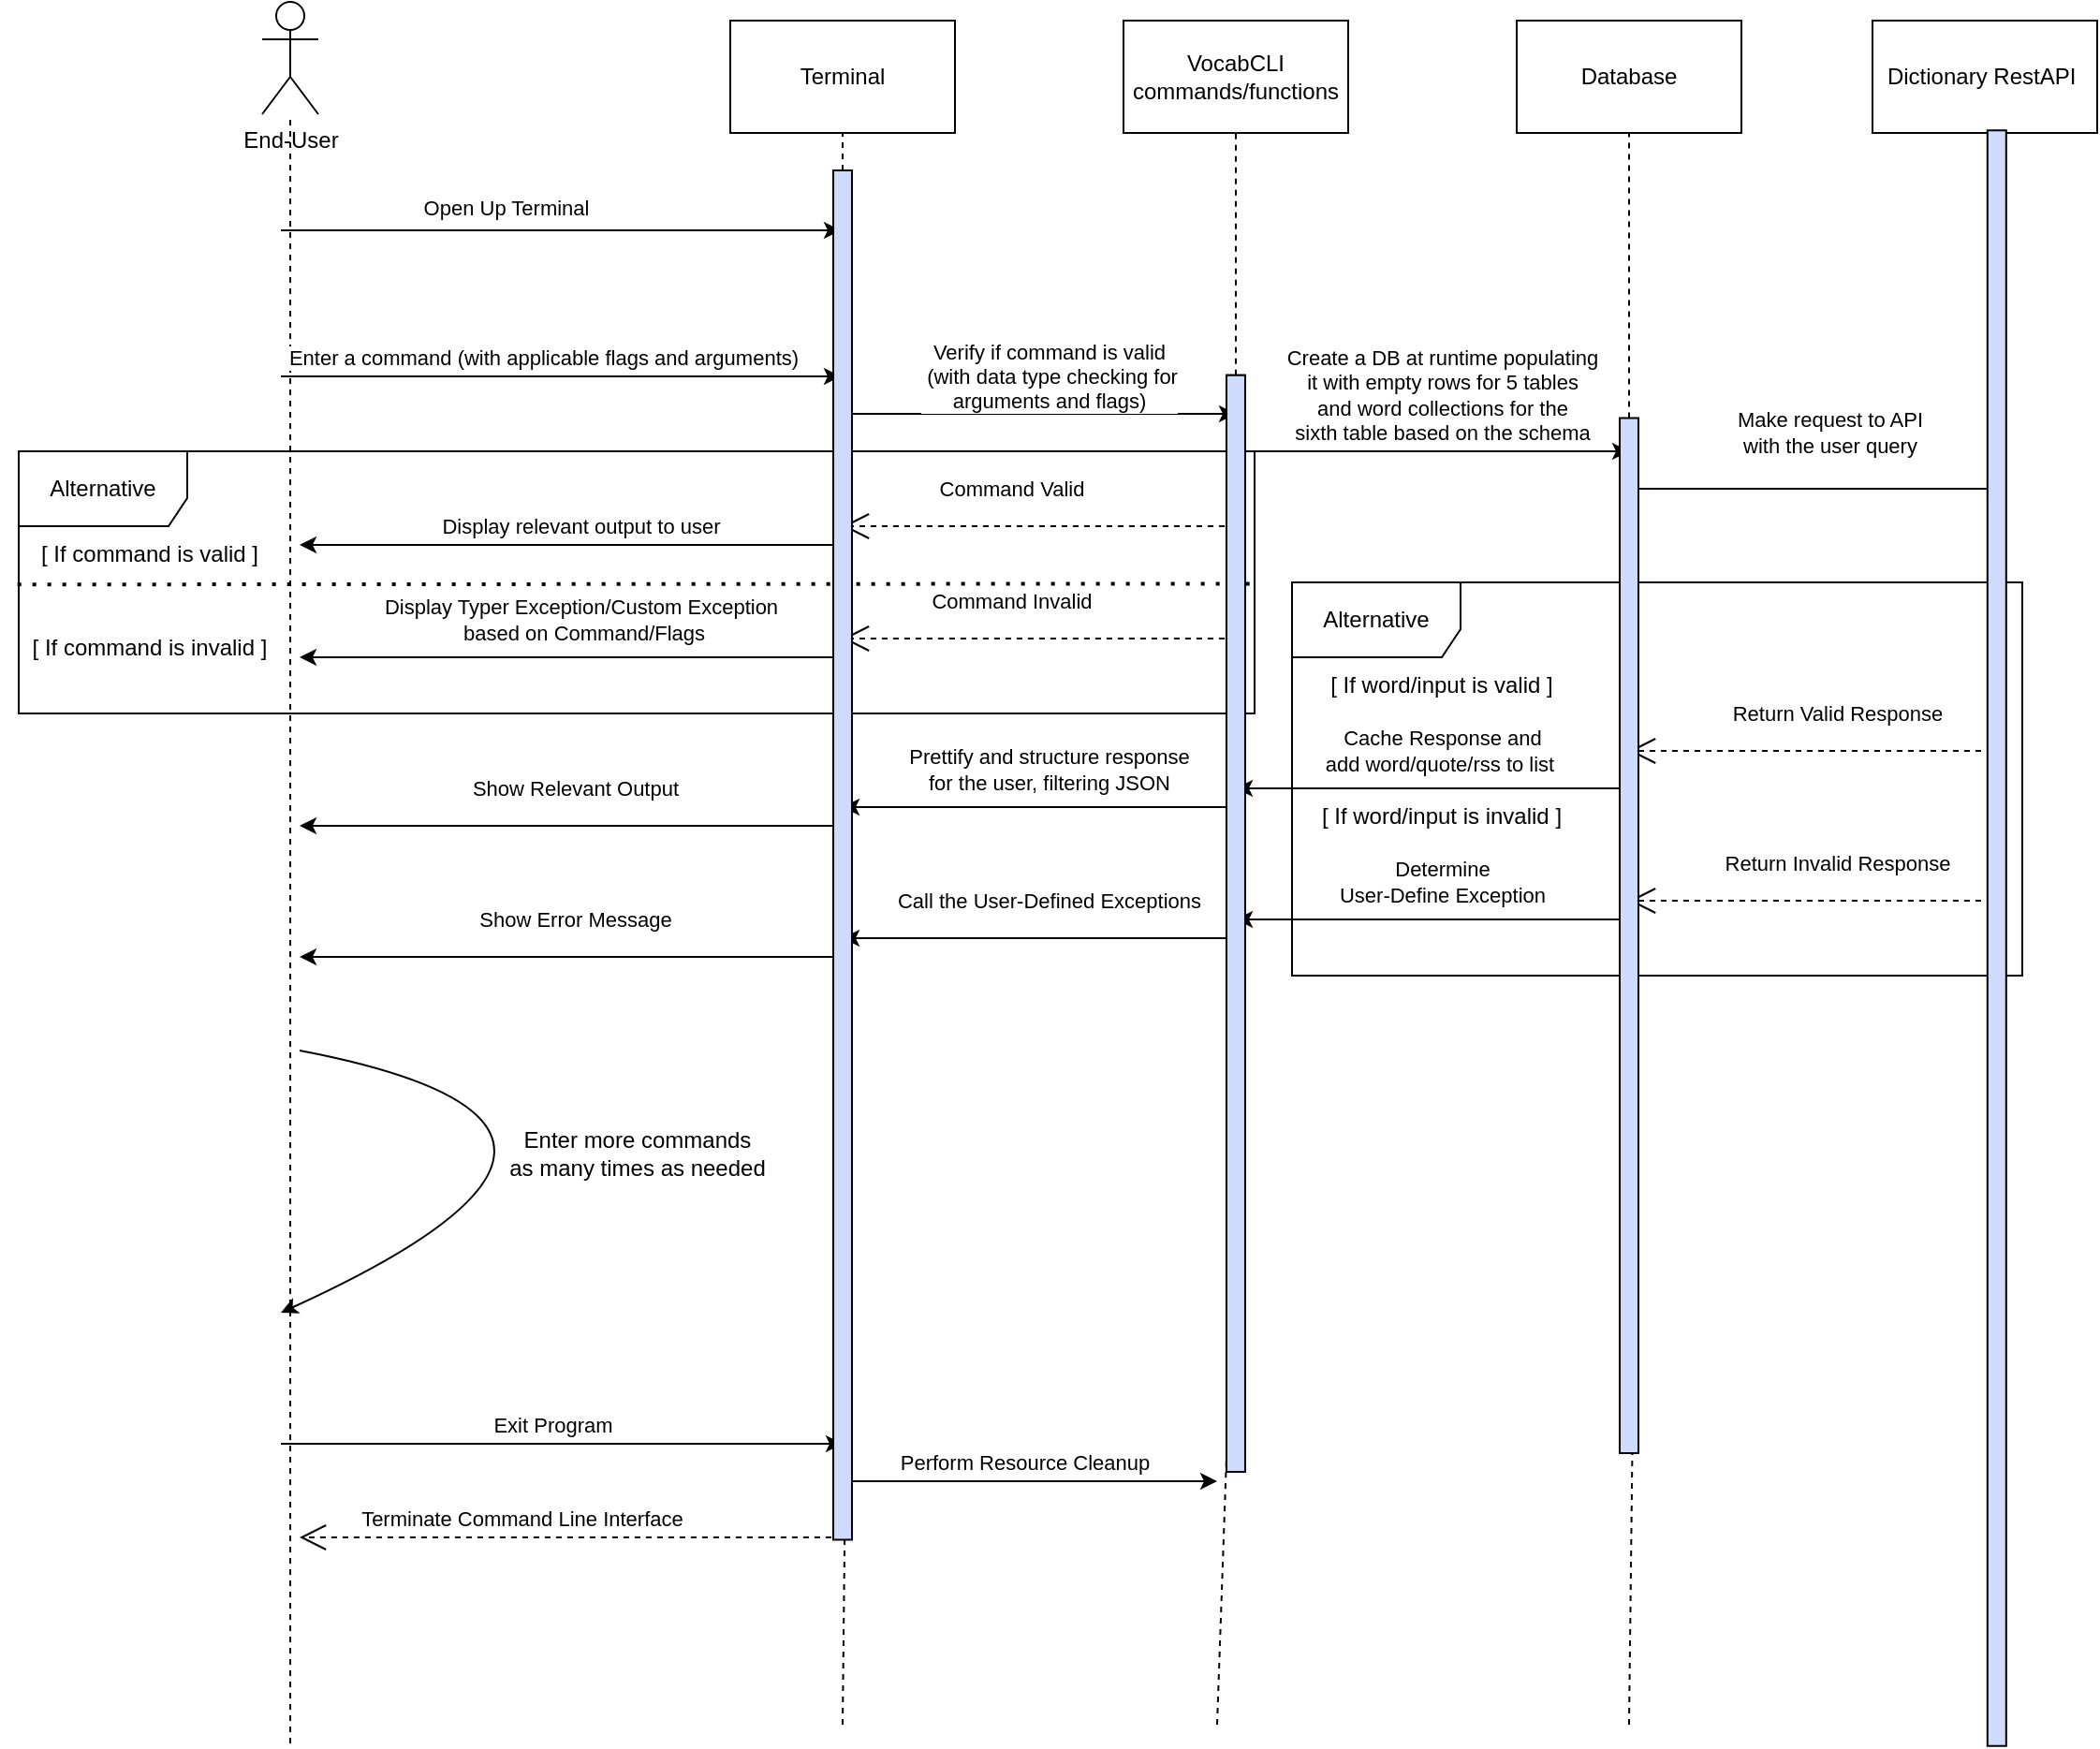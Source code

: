 <mxfile version="20.8.5" type="github">
  <diagram name="Page-1" id="13e1069c-82ec-6db2-03f1-153e76fe0fe0">
    <mxGraphModel dx="2943" dy="790" grid="1" gridSize="10" guides="1" tooltips="1" connect="1" arrows="1" fold="1" page="1" pageScale="1" pageWidth="1100" pageHeight="850" background="none" math="0" shadow="0">
      <root>
        <mxCell id="0" />
        <mxCell id="1" parent="0" />
        <mxCell id="79AUoB6FNL37pNO1iU7B-1" value="End-User" style="shape=umlActor;verticalLabelPosition=bottom;verticalAlign=top;html=1;outlineConnect=0;" vertex="1" parent="1">
          <mxGeometry x="70" y="50" width="30" height="60" as="geometry" />
        </mxCell>
        <mxCell id="79AUoB6FNL37pNO1iU7B-2" value="VocabCLI commands/functions" style="rounded=0;whiteSpace=wrap;html=1;" vertex="1" parent="1">
          <mxGeometry x="530" y="60" width="120" height="60" as="geometry" />
        </mxCell>
        <mxCell id="79AUoB6FNL37pNO1iU7B-3" value="Database" style="rounded=0;whiteSpace=wrap;html=1;" vertex="1" parent="1">
          <mxGeometry x="740" y="60" width="120" height="60" as="geometry" />
        </mxCell>
        <mxCell id="79AUoB6FNL37pNO1iU7B-4" value="Dictionary RestAPI&amp;nbsp;" style="rounded=0;whiteSpace=wrap;html=1;" vertex="1" parent="1">
          <mxGeometry x="930" y="60" width="120" height="60" as="geometry" />
        </mxCell>
        <mxCell id="79AUoB6FNL37pNO1iU7B-6" value="Terminal" style="rounded=0;whiteSpace=wrap;html=1;" vertex="1" parent="1">
          <mxGeometry x="320" y="60" width="120" height="60" as="geometry" />
        </mxCell>
        <mxCell id="79AUoB6FNL37pNO1iU7B-7" value="" style="endArrow=none;dashed=1;html=1;rounded=0;" edge="1" parent="1" target="79AUoB6FNL37pNO1iU7B-1">
          <mxGeometry width="50" height="50" relative="1" as="geometry">
            <mxPoint x="85" y="980" as="sourcePoint" />
            <mxPoint x="570" y="110" as="targetPoint" />
          </mxGeometry>
        </mxCell>
        <mxCell id="79AUoB6FNL37pNO1iU7B-9" value="" style="endArrow=none;dashed=1;html=1;rounded=0;entryX=0.5;entryY=1;entryDx=0;entryDy=0;startArrow=none;" edge="1" parent="1" source="79AUoB6FNL37pNO1iU7B-72" target="79AUoB6FNL37pNO1iU7B-6">
          <mxGeometry width="50" height="50" relative="1" as="geometry">
            <mxPoint x="380" y="970" as="sourcePoint" />
            <mxPoint x="410" y="180" as="targetPoint" />
          </mxGeometry>
        </mxCell>
        <mxCell id="79AUoB6FNL37pNO1iU7B-10" value="" style="endArrow=none;dashed=1;html=1;rounded=0;entryX=0.5;entryY=1;entryDx=0;entryDy=0;startArrow=none;" edge="1" parent="1" source="79AUoB6FNL37pNO1iU7B-75" target="79AUoB6FNL37pNO1iU7B-2">
          <mxGeometry width="50" height="50" relative="1" as="geometry">
            <mxPoint x="580" y="970" as="sourcePoint" />
            <mxPoint x="600" y="120" as="targetPoint" />
          </mxGeometry>
        </mxCell>
        <mxCell id="79AUoB6FNL37pNO1iU7B-11" value="" style="endArrow=none;dashed=1;html=1;rounded=0;entryX=0.5;entryY=1;entryDx=0;entryDy=0;startArrow=none;" edge="1" parent="1" source="79AUoB6FNL37pNO1iU7B-78" target="79AUoB6FNL37pNO1iU7B-3">
          <mxGeometry width="50" height="50" relative="1" as="geometry">
            <mxPoint x="800" y="970" as="sourcePoint" />
            <mxPoint x="600" y="130" as="targetPoint" />
          </mxGeometry>
        </mxCell>
        <mxCell id="79AUoB6FNL37pNO1iU7B-12" value="" style="endArrow=none;dashed=1;html=1;rounded=0;entryX=0.582;entryY=1.04;entryDx=0;entryDy=0;entryPerimeter=0;" edge="1" parent="1" target="79AUoB6FNL37pNO1iU7B-4">
          <mxGeometry width="50" height="50" relative="1" as="geometry">
            <mxPoint x="1000" y="970" as="sourcePoint" />
            <mxPoint x="1000" y="160" as="targetPoint" />
          </mxGeometry>
        </mxCell>
        <mxCell id="79AUoB6FNL37pNO1iU7B-13" value="" style="endArrow=classic;html=1;rounded=0;" edge="1" parent="1">
          <mxGeometry width="50" height="50" relative="1" as="geometry">
            <mxPoint x="80" y="172" as="sourcePoint" />
            <mxPoint x="379" y="172" as="targetPoint" />
          </mxGeometry>
        </mxCell>
        <mxCell id="79AUoB6FNL37pNO1iU7B-14" value="Open Up Terminal" style="edgeLabel;html=1;align=center;verticalAlign=middle;resizable=0;points=[];" vertex="1" connectable="0" parent="79AUoB6FNL37pNO1iU7B-13">
          <mxGeometry x="-0.304" y="2" relative="1" as="geometry">
            <mxPoint x="16" y="-10" as="offset" />
          </mxGeometry>
        </mxCell>
        <mxCell id="79AUoB6FNL37pNO1iU7B-15" value="" style="endArrow=classic;html=1;rounded=0;" edge="1" parent="1">
          <mxGeometry width="50" height="50" relative="1" as="geometry">
            <mxPoint x="80" y="250" as="sourcePoint" />
            <mxPoint x="379" y="250" as="targetPoint" />
          </mxGeometry>
        </mxCell>
        <mxCell id="79AUoB6FNL37pNO1iU7B-16" value="Enter a command (with applicable flags and arguments)" style="edgeLabel;html=1;align=center;verticalAlign=middle;resizable=0;points=[];" vertex="1" connectable="0" parent="79AUoB6FNL37pNO1iU7B-15">
          <mxGeometry x="-0.304" y="2" relative="1" as="geometry">
            <mxPoint x="36" y="-8" as="offset" />
          </mxGeometry>
        </mxCell>
        <mxCell id="79AUoB6FNL37pNO1iU7B-17" value="" style="endArrow=classic;html=1;rounded=0;" edge="1" parent="1">
          <mxGeometry width="50" height="50" relative="1" as="geometry">
            <mxPoint x="380" y="270" as="sourcePoint" />
            <mxPoint x="590" y="270" as="targetPoint" />
          </mxGeometry>
        </mxCell>
        <mxCell id="79AUoB6FNL37pNO1iU7B-18" value="Verify if command is valid&lt;br&gt;&amp;nbsp;(with data type checking for &lt;br&gt;arguments and flags)" style="edgeLabel;html=1;align=center;verticalAlign=middle;resizable=0;points=[];" vertex="1" connectable="0" parent="79AUoB6FNL37pNO1iU7B-17">
          <mxGeometry x="-0.304" y="2" relative="1" as="geometry">
            <mxPoint x="37" y="-18" as="offset" />
          </mxGeometry>
        </mxCell>
        <mxCell id="79AUoB6FNL37pNO1iU7B-19" value="" style="endArrow=classic;html=1;rounded=0;" edge="1" parent="1">
          <mxGeometry width="50" height="50" relative="1" as="geometry">
            <mxPoint x="590" y="290" as="sourcePoint" />
            <mxPoint x="800.0" y="290" as="targetPoint" />
          </mxGeometry>
        </mxCell>
        <mxCell id="79AUoB6FNL37pNO1iU7B-20" value="Create a DB at runtime populating &lt;br&gt;it with empty rows for 5 tables &lt;br&gt;and word collections for the &lt;br&gt;sixth table based on the schema" style="edgeLabel;html=1;align=center;verticalAlign=middle;resizable=0;points=[];" vertex="1" connectable="0" parent="79AUoB6FNL37pNO1iU7B-19">
          <mxGeometry x="-0.304" y="2" relative="1" as="geometry">
            <mxPoint x="37" y="-28" as="offset" />
          </mxGeometry>
        </mxCell>
        <mxCell id="79AUoB6FNL37pNO1iU7B-21" value="" style="endArrow=classic;html=1;rounded=0;" edge="1" parent="1">
          <mxGeometry width="50" height="50" relative="1" as="geometry">
            <mxPoint x="800" y="310" as="sourcePoint" />
            <mxPoint x="1000" y="310" as="targetPoint" />
          </mxGeometry>
        </mxCell>
        <mxCell id="79AUoB6FNL37pNO1iU7B-22" value="Make request to API &lt;br&gt;with the user query" style="edgeLabel;html=1;align=center;verticalAlign=middle;resizable=0;points=[];" vertex="1" connectable="0" parent="79AUoB6FNL37pNO1iU7B-21">
          <mxGeometry x="-0.304" y="2" relative="1" as="geometry">
            <mxPoint x="37" y="-28" as="offset" />
          </mxGeometry>
        </mxCell>
        <mxCell id="79AUoB6FNL37pNO1iU7B-23" value="Alternative" style="shape=umlFrame;whiteSpace=wrap;html=1;width=90;height=40;" vertex="1" parent="1">
          <mxGeometry x="-60" y="290" width="660" height="140" as="geometry" />
        </mxCell>
        <mxCell id="79AUoB6FNL37pNO1iU7B-28" value="" style="endArrow=none;dashed=1;html=1;dashPattern=1 3;strokeWidth=2;rounded=0;exitX=-0.001;exitY=0.508;exitDx=0;exitDy=0;exitPerimeter=0;entryX=1;entryY=0.505;entryDx=0;entryDy=0;entryPerimeter=0;" edge="1" parent="1" source="79AUoB6FNL37pNO1iU7B-23" target="79AUoB6FNL37pNO1iU7B-23">
          <mxGeometry width="50" height="50" relative="1" as="geometry">
            <mxPoint x="380" y="310" as="sourcePoint" />
            <mxPoint x="430" y="260" as="targetPoint" />
          </mxGeometry>
        </mxCell>
        <mxCell id="79AUoB6FNL37pNO1iU7B-31" value="Command Valid" style="endArrow=open;endSize=12;dashed=1;html=1;rounded=0;" edge="1" parent="1">
          <mxGeometry x="0.143" y="-20" width="160" relative="1" as="geometry">
            <mxPoint x="590" y="330" as="sourcePoint" />
            <mxPoint x="380" y="330" as="targetPoint" />
            <Array as="points">
              <mxPoint x="490" y="330" />
            </Array>
            <mxPoint as="offset" />
          </mxGeometry>
        </mxCell>
        <mxCell id="79AUoB6FNL37pNO1iU7B-32" value="Command Invalid" style="endArrow=open;endSize=12;dashed=1;html=1;rounded=0;" edge="1" parent="1">
          <mxGeometry x="0.143" y="-20" width="160" relative="1" as="geometry">
            <mxPoint x="590" y="390" as="sourcePoint" />
            <mxPoint x="380" y="390" as="targetPoint" />
            <Array as="points">
              <mxPoint x="490" y="390" />
            </Array>
            <mxPoint as="offset" />
          </mxGeometry>
        </mxCell>
        <mxCell id="79AUoB6FNL37pNO1iU7B-33" value="" style="endArrow=classic;html=1;rounded=0;" edge="1" parent="1">
          <mxGeometry width="50" height="50" relative="1" as="geometry">
            <mxPoint x="380" y="340" as="sourcePoint" />
            <mxPoint x="90" y="340" as="targetPoint" />
          </mxGeometry>
        </mxCell>
        <mxCell id="79AUoB6FNL37pNO1iU7B-34" value="Display relevant output to user" style="edgeLabel;html=1;align=center;verticalAlign=middle;resizable=0;points=[];" vertex="1" connectable="0" parent="79AUoB6FNL37pNO1iU7B-33">
          <mxGeometry x="-0.304" y="2" relative="1" as="geometry">
            <mxPoint x="-39" y="-12" as="offset" />
          </mxGeometry>
        </mxCell>
        <mxCell id="79AUoB6FNL37pNO1iU7B-36" value="" style="endArrow=classic;html=1;rounded=0;" edge="1" parent="1">
          <mxGeometry width="50" height="50" relative="1" as="geometry">
            <mxPoint x="380" y="400" as="sourcePoint" />
            <mxPoint x="90" y="400" as="targetPoint" />
          </mxGeometry>
        </mxCell>
        <mxCell id="79AUoB6FNL37pNO1iU7B-37" value="Display Typer Exception/Custom Exception&lt;br&gt;&amp;nbsp;based on Command/Flags" style="edgeLabel;html=1;align=center;verticalAlign=middle;resizable=0;points=[];" vertex="1" connectable="0" parent="79AUoB6FNL37pNO1iU7B-36">
          <mxGeometry x="-0.304" y="2" relative="1" as="geometry">
            <mxPoint x="-39" y="-22" as="offset" />
          </mxGeometry>
        </mxCell>
        <mxCell id="79AUoB6FNL37pNO1iU7B-38" value="[ If command is valid ]" style="text;html=1;strokeColor=none;fillColor=none;align=center;verticalAlign=middle;whiteSpace=wrap;rounded=0;" vertex="1" parent="1">
          <mxGeometry x="-70" y="330" width="160" height="30" as="geometry" />
        </mxCell>
        <mxCell id="79AUoB6FNL37pNO1iU7B-39" value="[ If command is invalid ]" style="text;html=1;strokeColor=none;fillColor=none;align=center;verticalAlign=middle;whiteSpace=wrap;rounded=0;" vertex="1" parent="1">
          <mxGeometry x="-70" y="380" width="160" height="30" as="geometry" />
        </mxCell>
        <mxCell id="79AUoB6FNL37pNO1iU7B-42" value="" style="endArrow=open;endSize=12;dashed=1;html=1;rounded=0;" edge="1" parent="1">
          <mxGeometry x="0.143" y="-20" width="160" relative="1" as="geometry">
            <mxPoint x="1000" y="450" as="sourcePoint" />
            <mxPoint x="800" y="450" as="targetPoint" />
            <Array as="points">
              <mxPoint x="910" y="450" />
            </Array>
            <mxPoint as="offset" />
          </mxGeometry>
        </mxCell>
        <mxCell id="79AUoB6FNL37pNO1iU7B-43" value="Return Valid Response" style="edgeLabel;html=1;align=center;verticalAlign=middle;resizable=0;points=[];" vertex="1" connectable="0" parent="79AUoB6FNL37pNO1iU7B-42">
          <mxGeometry x="-0.234" y="-3" relative="1" as="geometry">
            <mxPoint x="-13" y="-17" as="offset" />
          </mxGeometry>
        </mxCell>
        <mxCell id="79AUoB6FNL37pNO1iU7B-44" value="" style="endArrow=open;endSize=12;dashed=1;html=1;rounded=0;" edge="1" parent="1">
          <mxGeometry x="0.143" y="-20" width="160" relative="1" as="geometry">
            <mxPoint x="1000" y="530" as="sourcePoint" />
            <mxPoint x="800" y="530" as="targetPoint" />
            <Array as="points">
              <mxPoint x="910" y="530" />
            </Array>
            <mxPoint as="offset" />
          </mxGeometry>
        </mxCell>
        <mxCell id="79AUoB6FNL37pNO1iU7B-45" value="Return Invalid Response" style="edgeLabel;html=1;align=center;verticalAlign=middle;resizable=0;points=[];" vertex="1" connectable="0" parent="79AUoB6FNL37pNO1iU7B-44">
          <mxGeometry x="-0.234" y="-3" relative="1" as="geometry">
            <mxPoint x="-13" y="-17" as="offset" />
          </mxGeometry>
        </mxCell>
        <mxCell id="79AUoB6FNL37pNO1iU7B-46" value="" style="endArrow=classic;html=1;rounded=0;" edge="1" parent="1">
          <mxGeometry width="50" height="50" relative="1" as="geometry">
            <mxPoint x="800" y="470" as="sourcePoint" />
            <mxPoint x="590" y="470" as="targetPoint" />
            <Array as="points">
              <mxPoint x="700" y="470" />
            </Array>
          </mxGeometry>
        </mxCell>
        <mxCell id="79AUoB6FNL37pNO1iU7B-47" value="Cache Response and &lt;br&gt;add word/quote/rss to list&amp;nbsp;" style="edgeLabel;html=1;align=center;verticalAlign=middle;resizable=0;points=[];" vertex="1" connectable="0" parent="79AUoB6FNL37pNO1iU7B-46">
          <mxGeometry x="0.077" y="-1" relative="1" as="geometry">
            <mxPoint x="13" y="-19" as="offset" />
          </mxGeometry>
        </mxCell>
        <mxCell id="79AUoB6FNL37pNO1iU7B-48" value="" style="endArrow=classic;html=1;rounded=0;" edge="1" parent="1">
          <mxGeometry width="50" height="50" relative="1" as="geometry">
            <mxPoint x="800" y="540" as="sourcePoint" />
            <mxPoint x="590" y="540" as="targetPoint" />
            <Array as="points">
              <mxPoint x="700" y="540" />
            </Array>
          </mxGeometry>
        </mxCell>
        <mxCell id="79AUoB6FNL37pNO1iU7B-49" value="Determine &lt;br&gt;User-Define Exception" style="edgeLabel;html=1;align=center;verticalAlign=middle;resizable=0;points=[];" vertex="1" connectable="0" parent="79AUoB6FNL37pNO1iU7B-48">
          <mxGeometry x="0.077" y="-1" relative="1" as="geometry">
            <mxPoint x="13" y="-19" as="offset" />
          </mxGeometry>
        </mxCell>
        <mxCell id="79AUoB6FNL37pNO1iU7B-50" value="" style="endArrow=classic;html=1;rounded=0;" edge="1" parent="1">
          <mxGeometry width="50" height="50" relative="1" as="geometry">
            <mxPoint x="590" y="480" as="sourcePoint" />
            <mxPoint x="380" y="480" as="targetPoint" />
            <Array as="points">
              <mxPoint x="490" y="480" />
            </Array>
          </mxGeometry>
        </mxCell>
        <mxCell id="79AUoB6FNL37pNO1iU7B-51" value="Prettify and structure response &lt;br&gt;for the user, filtering JSON" style="edgeLabel;html=1;align=center;verticalAlign=middle;resizable=0;points=[];" vertex="1" connectable="0" parent="79AUoB6FNL37pNO1iU7B-50">
          <mxGeometry x="0.077" y="-1" relative="1" as="geometry">
            <mxPoint x="13" y="-19" as="offset" />
          </mxGeometry>
        </mxCell>
        <mxCell id="79AUoB6FNL37pNO1iU7B-52" value="" style="endArrow=classic;html=1;rounded=0;" edge="1" parent="1">
          <mxGeometry width="50" height="50" relative="1" as="geometry">
            <mxPoint x="590" y="550" as="sourcePoint" />
            <mxPoint x="380" y="550" as="targetPoint" />
            <Array as="points">
              <mxPoint x="490" y="550" />
            </Array>
          </mxGeometry>
        </mxCell>
        <mxCell id="79AUoB6FNL37pNO1iU7B-53" value="Call the User-Defined Exceptions" style="edgeLabel;html=1;align=center;verticalAlign=middle;resizable=0;points=[];" vertex="1" connectable="0" parent="79AUoB6FNL37pNO1iU7B-52">
          <mxGeometry x="0.077" y="-1" relative="1" as="geometry">
            <mxPoint x="13" y="-19" as="offset" />
          </mxGeometry>
        </mxCell>
        <mxCell id="79AUoB6FNL37pNO1iU7B-54" value="" style="endArrow=classic;html=1;rounded=0;" edge="1" parent="1">
          <mxGeometry width="50" height="50" relative="1" as="geometry">
            <mxPoint x="380" y="490" as="sourcePoint" />
            <mxPoint x="90" y="490" as="targetPoint" />
            <Array as="points">
              <mxPoint x="280" y="490" />
            </Array>
          </mxGeometry>
        </mxCell>
        <mxCell id="79AUoB6FNL37pNO1iU7B-55" value="Show Relevant Output" style="edgeLabel;html=1;align=center;verticalAlign=middle;resizable=0;points=[];" vertex="1" connectable="0" parent="79AUoB6FNL37pNO1iU7B-54">
          <mxGeometry x="0.077" y="-1" relative="1" as="geometry">
            <mxPoint x="13" y="-19" as="offset" />
          </mxGeometry>
        </mxCell>
        <mxCell id="79AUoB6FNL37pNO1iU7B-56" value="" style="endArrow=classic;html=1;rounded=0;" edge="1" parent="1">
          <mxGeometry width="50" height="50" relative="1" as="geometry">
            <mxPoint x="380" y="560" as="sourcePoint" />
            <mxPoint x="90" y="560" as="targetPoint" />
            <Array as="points">
              <mxPoint x="280" y="560" />
            </Array>
          </mxGeometry>
        </mxCell>
        <mxCell id="79AUoB6FNL37pNO1iU7B-57" value="Show Error Message" style="edgeLabel;html=1;align=center;verticalAlign=middle;resizable=0;points=[];" vertex="1" connectable="0" parent="79AUoB6FNL37pNO1iU7B-56">
          <mxGeometry x="0.077" y="-1" relative="1" as="geometry">
            <mxPoint x="13" y="-19" as="offset" />
          </mxGeometry>
        </mxCell>
        <mxCell id="79AUoB6FNL37pNO1iU7B-61" value="Alternative" style="shape=umlFrame;whiteSpace=wrap;html=1;width=90;height=40;" vertex="1" parent="1">
          <mxGeometry x="620" y="360" width="390" height="210" as="geometry" />
        </mxCell>
        <mxCell id="79AUoB6FNL37pNO1iU7B-62" value="[ If word/input is valid ]" style="text;html=1;strokeColor=none;fillColor=none;align=center;verticalAlign=middle;whiteSpace=wrap;rounded=0;" vertex="1" parent="1">
          <mxGeometry x="630" y="400" width="140" height="30" as="geometry" />
        </mxCell>
        <mxCell id="79AUoB6FNL37pNO1iU7B-63" value="[ If word/input is invalid ]" style="text;html=1;strokeColor=none;fillColor=none;align=center;verticalAlign=middle;whiteSpace=wrap;rounded=0;" vertex="1" parent="1">
          <mxGeometry x="630" y="470" width="140" height="30" as="geometry" />
        </mxCell>
        <mxCell id="79AUoB6FNL37pNO1iU7B-65" value="" style="curved=1;endArrow=classic;html=1;rounded=0;" edge="1" parent="1">
          <mxGeometry width="50" height="50" relative="1" as="geometry">
            <mxPoint x="90" y="610" as="sourcePoint" />
            <mxPoint x="80" y="750" as="targetPoint" />
            <Array as="points">
              <mxPoint x="300" y="650" />
            </Array>
          </mxGeometry>
        </mxCell>
        <mxCell id="79AUoB6FNL37pNO1iU7B-66" value="Enter more commands &lt;br&gt;as many times as needed" style="text;html=1;align=center;verticalAlign=middle;resizable=0;points=[];autosize=1;strokeColor=none;fillColor=none;" vertex="1" parent="1">
          <mxGeometry x="190" y="645" width="160" height="40" as="geometry" />
        </mxCell>
        <mxCell id="79AUoB6FNL37pNO1iU7B-67" value="Exit Program" style="endArrow=classic;html=1;rounded=0;" edge="1" parent="1">
          <mxGeometry x="-0.035" y="10" width="50" height="50" relative="1" as="geometry">
            <mxPoint x="80" y="820" as="sourcePoint" />
            <mxPoint x="380" y="820" as="targetPoint" />
            <mxPoint as="offset" />
          </mxGeometry>
        </mxCell>
        <mxCell id="79AUoB6FNL37pNO1iU7B-69" value="Perform Resource Cleanup" style="endArrow=classic;html=1;rounded=0;" edge="1" parent="1">
          <mxGeometry x="-0.035" y="10" width="50" height="50" relative="1" as="geometry">
            <mxPoint x="380" y="840" as="sourcePoint" />
            <mxPoint x="580" y="840" as="targetPoint" />
            <mxPoint as="offset" />
          </mxGeometry>
        </mxCell>
        <mxCell id="79AUoB6FNL37pNO1iU7B-71" value="Terminate Command Line Interface&amp;nbsp;" style="endArrow=open;endSize=12;dashed=1;html=1;rounded=0;" edge="1" parent="1">
          <mxGeometry x="0.172" y="-10" width="160" relative="1" as="geometry">
            <mxPoint x="380" y="870" as="sourcePoint" />
            <mxPoint x="90" y="870" as="targetPoint" />
            <Array as="points">
              <mxPoint x="280" y="870" />
            </Array>
            <mxPoint as="offset" />
          </mxGeometry>
        </mxCell>
        <mxCell id="79AUoB6FNL37pNO1iU7B-74" value="" style="endArrow=none;dashed=1;html=1;rounded=0;entryX=0.5;entryY=1;entryDx=0;entryDy=0;" edge="1" parent="1" target="79AUoB6FNL37pNO1iU7B-72">
          <mxGeometry width="50" height="50" relative="1" as="geometry">
            <mxPoint x="380" y="970" as="sourcePoint" />
            <mxPoint x="380" y="120.0" as="targetPoint" />
          </mxGeometry>
        </mxCell>
        <mxCell id="79AUoB6FNL37pNO1iU7B-72" value="" style="verticalLabelPosition=bottom;verticalAlign=top;html=1;shape=mxgraph.basic.rect;fillColor2=none;strokeWidth=1;size=20;indent=0;rotation=-90;fillColor=#CFDAFF;" vertex="1" parent="1">
          <mxGeometry x="14.38" y="500.62" width="731.25" height="10" as="geometry" />
        </mxCell>
        <mxCell id="79AUoB6FNL37pNO1iU7B-76" value="" style="endArrow=none;dashed=1;html=1;rounded=0;entryX=0.5;entryY=1;entryDx=0;entryDy=0;" edge="1" parent="1" target="79AUoB6FNL37pNO1iU7B-75">
          <mxGeometry width="50" height="50" relative="1" as="geometry">
            <mxPoint x="580" y="970" as="sourcePoint" />
            <mxPoint x="590" y="120.0" as="targetPoint" />
          </mxGeometry>
        </mxCell>
        <mxCell id="79AUoB6FNL37pNO1iU7B-75" value="" style="verticalLabelPosition=bottom;verticalAlign=top;html=1;shape=mxgraph.basic.rect;fillColor2=none;strokeWidth=1;size=20;indent=0;rotation=-90;" vertex="1" parent="1">
          <mxGeometry x="297.18" y="537.18" width="585.62" height="10" as="geometry" />
        </mxCell>
        <mxCell id="79AUoB6FNL37pNO1iU7B-80" value="" style="verticalLabelPosition=bottom;verticalAlign=top;html=1;shape=mxgraph.basic.rect;fillColor2=none;strokeWidth=1;size=20;indent=0;rotation=-90;fillColor=#CFDAFF;" vertex="1" parent="1">
          <mxGeometry x="565" y="545" width="862.81" height="10" as="geometry" />
        </mxCell>
        <mxCell id="79AUoB6FNL37pNO1iU7B-77" value="" style="verticalLabelPosition=bottom;verticalAlign=top;html=1;shape=mxgraph.basic.rect;fillColor2=none;strokeWidth=1;size=20;indent=0;rotation=-90;fillColor=#CFDAFF;" vertex="1" parent="1">
          <mxGeometry x="297.18" y="537.18" width="585.62" height="10" as="geometry" />
        </mxCell>
        <mxCell id="79AUoB6FNL37pNO1iU7B-79" value="" style="endArrow=none;dashed=1;html=1;rounded=0;entryX=0.5;entryY=1;entryDx=0;entryDy=0;" edge="1" parent="1" target="79AUoB6FNL37pNO1iU7B-78">
          <mxGeometry width="50" height="50" relative="1" as="geometry">
            <mxPoint x="800" y="970" as="sourcePoint" />
            <mxPoint x="800" y="120.0" as="targetPoint" />
          </mxGeometry>
        </mxCell>
        <mxCell id="79AUoB6FNL37pNO1iU7B-78" value="" style="verticalLabelPosition=bottom;verticalAlign=top;html=1;shape=mxgraph.basic.rect;fillColor2=none;strokeWidth=1;size=20;indent=0;rotation=-90;fillColor=#CFDAFF;" vertex="1" parent="1">
          <mxGeometry x="523.6" y="543.6" width="552.81" height="10" as="geometry" />
        </mxCell>
      </root>
    </mxGraphModel>
  </diagram>
</mxfile>
